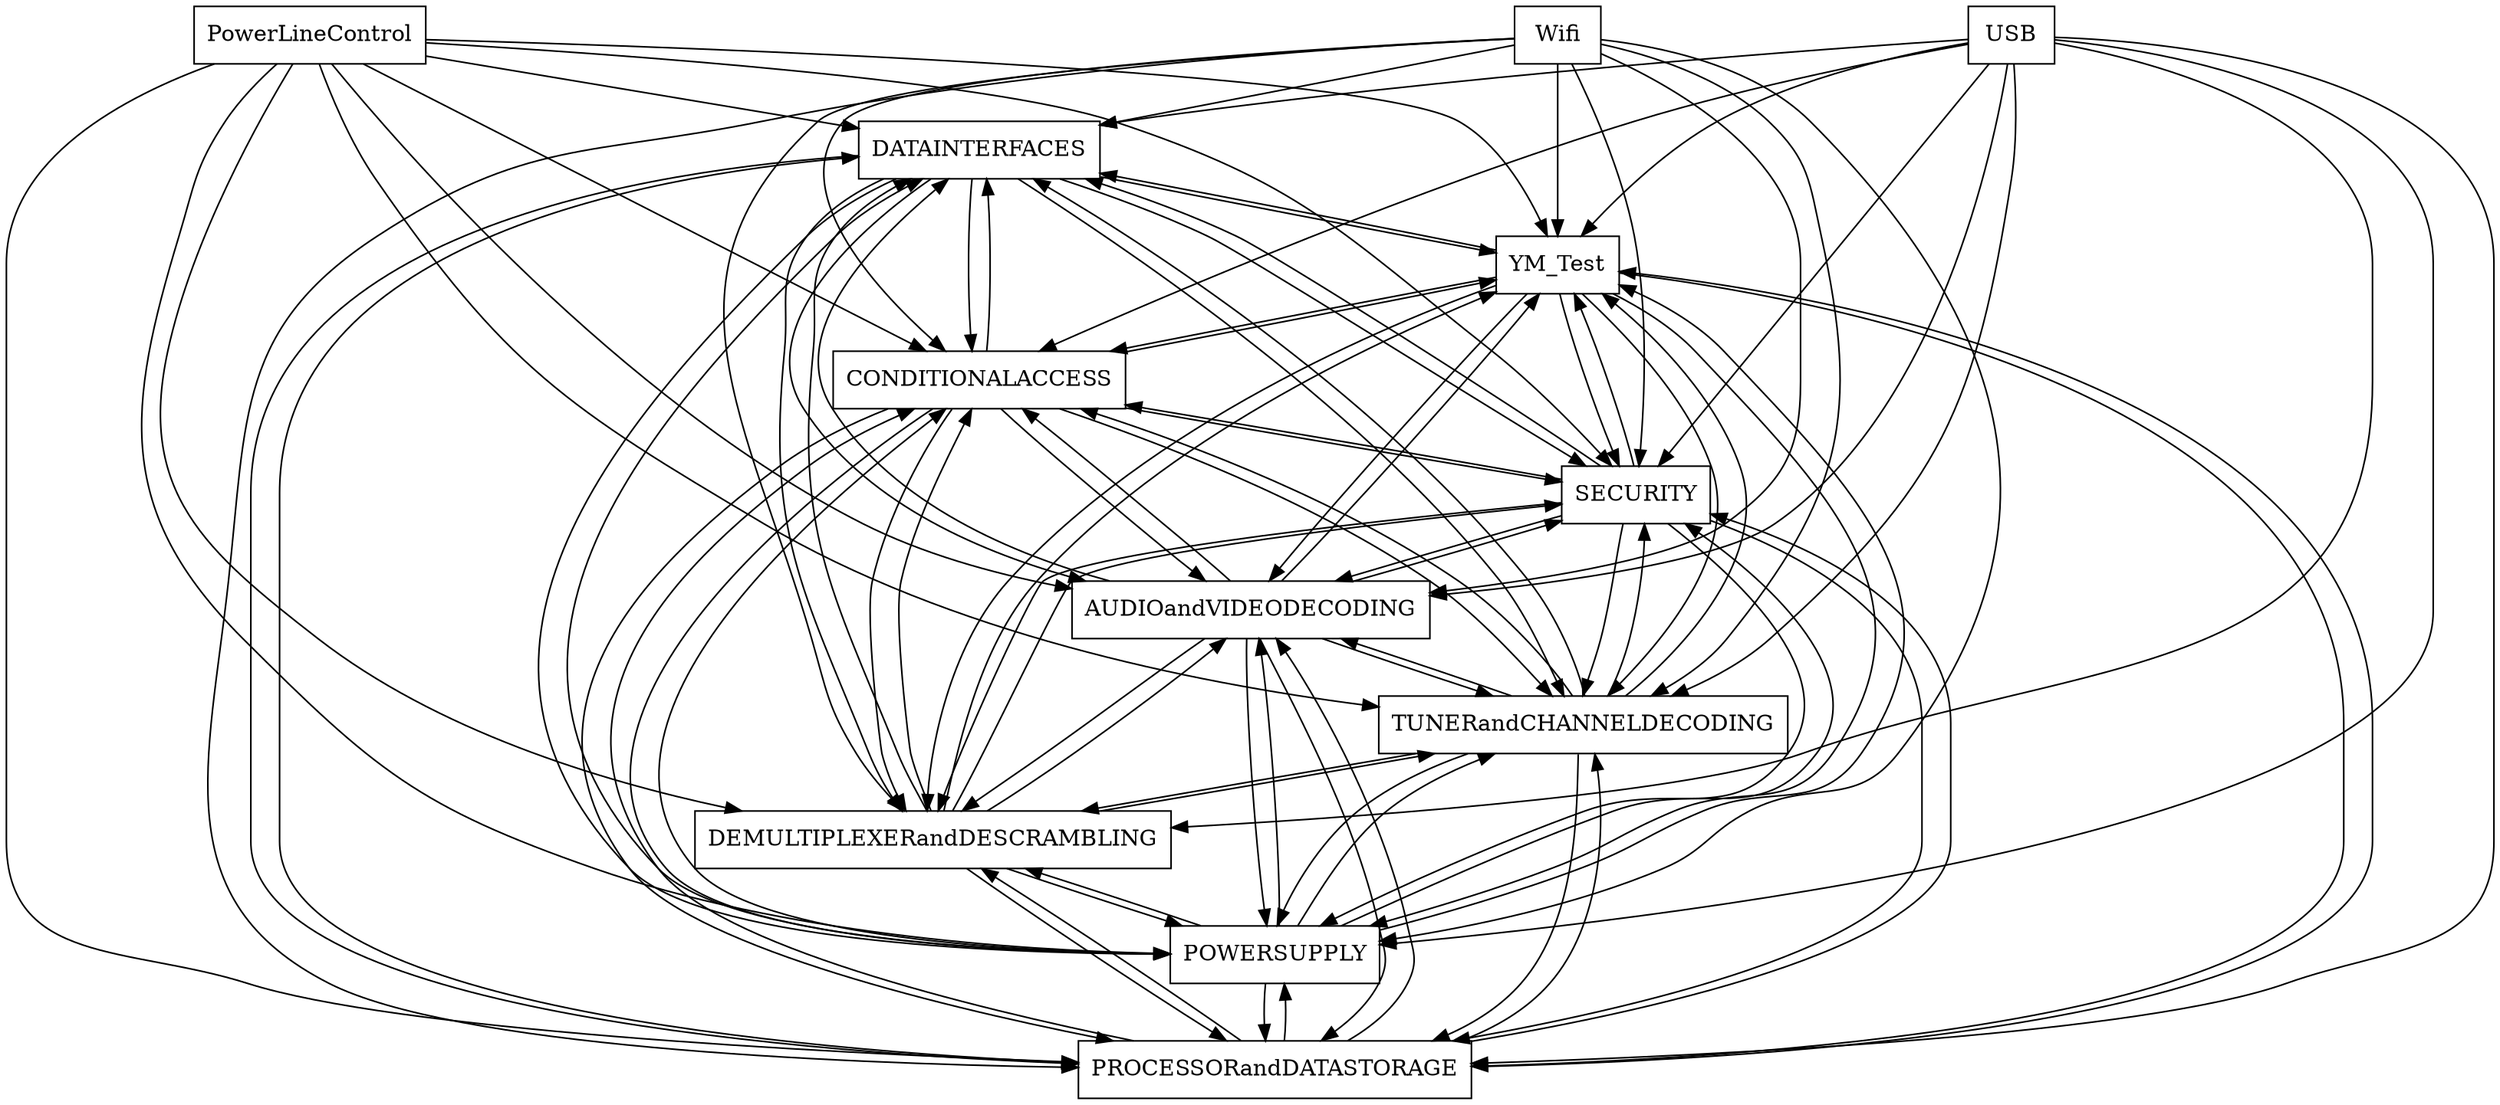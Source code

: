 digraph{
graph [rankdir=TB];
node [shape=box];
edge [arrowhead=normal];
0[label="DATAINTERFACES",]
1[label="YM_Test",]
2[label="PROCESSORandDATASTORAGE",]
3[label="POWERSUPPLY",]
4[label="DEMULTIPLEXERandDESCRAMBLING",]
5[label="PowerLineControl",]
6[label="TUNERandCHANNELDECODING",]
7[label="USB",]
8[label="AUDIOandVIDEODECODING",]
9[label="SECURITY",]
10[label="Wifi",]
11[label="CONDITIONALACCESS",]
0->1[label="",]
0->2[label="",]
0->3[label="",]
0->4[label="",]
0->6[label="",]
0->8[label="",]
0->9[label="",]
0->11[label="",]
1->0[label="",]
1->2[label="",]
1->3[label="",]
1->4[label="",]
1->6[label="",]
1->8[label="",]
1->9[label="",]
1->11[label="",]
2->0[label="",]
2->1[label="",]
2->3[label="",]
2->4[label="",]
2->6[label="",]
2->8[label="",]
2->9[label="",]
2->11[label="",]
3->0[label="",]
3->1[label="",]
3->2[label="",]
3->4[label="",]
3->6[label="",]
3->8[label="",]
3->9[label="",]
3->11[label="",]
4->0[label="",]
4->1[label="",]
4->2[label="",]
4->3[label="",]
4->6[label="",]
4->8[label="",]
4->9[label="",]
4->11[label="",]
5->0[label="",]
5->1[label="",]
5->2[label="",]
5->3[label="",]
5->4[label="",]
5->6[label="",]
5->8[label="",]
5->9[label="",]
5->11[label="",]
6->0[label="",]
6->1[label="",]
6->2[label="",]
6->3[label="",]
6->4[label="",]
6->8[label="",]
6->9[label="",]
6->11[label="",]
7->0[label="",]
7->1[label="",]
7->2[label="",]
7->3[label="",]
7->4[label="",]
7->6[label="",]
7->8[label="",]
7->9[label="",]
7->11[label="",]
8->0[label="",]
8->1[label="",]
8->2[label="",]
8->3[label="",]
8->4[label="",]
8->6[label="",]
8->9[label="",]
8->11[label="",]
9->0[label="",]
9->1[label="",]
9->2[label="",]
9->3[label="",]
9->4[label="",]
9->6[label="",]
9->8[label="",]
9->11[label="",]
10->0[label="",]
10->1[label="",]
10->2[label="",]
10->3[label="",]
10->4[label="",]
10->6[label="",]
10->8[label="",]
10->9[label="",]
10->11[label="",]
11->0[label="",]
11->1[label="",]
11->2[label="",]
11->3[label="",]
11->4[label="",]
11->6[label="",]
11->8[label="",]
11->9[label="",]
}
